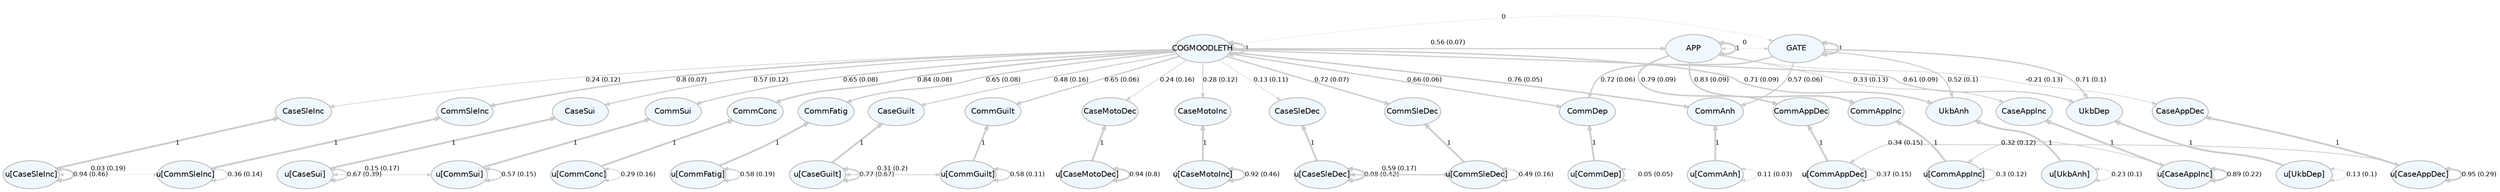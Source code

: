 digraph {

graph [layout = "dot",
       rankdir = "TB",
       outputorder = "edgesfirst",
       bgcolor = "white"]

node [fontname = "Helvetica",
      fontsize = "10",
      shape = "circle",
      fixedsize = "true",
      width = "0.5",
      style = "filled",
      fillcolor = "aliceblue",
      color = "gray70",
      fontcolor = "gray50"]

edge [fontname = "Helvetica",
     fontsize = "8",
     len = "1.5",
     color = "gray80",
     arrowsize = "0.5"]

rankdir = TB;
{rank=min; 1; 2; 3;}
{rank=same; 24; 25; 26; 27; 28; 29; 30; 31; 32; 33; 34; 35; 36; 37; 38; 39; 40; 41; 42; 43;}
{rank=max; 4; 5; 6; 7; 8; 9; 10; 11; 12; 13; 14; 15; 16; 17; 18; 19; 20; 21; 22; 23;}

  "1" [label = "APP", shape = "oval", width = "1", fontcolor = "black"] 
  "2" [label = "COGMOODLETH", shape = "oval", width = "1", fontcolor = "black"] 
  "3" [label = "GATE", shape = "oval", width = "1", fontcolor = "black"] 
  "4" [label = "u[CaseAppDec]", shape = "oval", width = "1", fontcolor = "black"] 
  "5" [label = "u[CaseAppInc]", shape = "oval", width = "1", fontcolor = "black"] 
  "6" [label = "u[CaseGuilt]", shape = "oval", width = "1", fontcolor = "black"] 
  "7" [label = "u[CaseMotoDec]", shape = "oval", width = "1", fontcolor = "black"] 
  "8" [label = "u[CaseMotoInc]", shape = "oval", width = "1", fontcolor = "black"] 
  "9" [label = "u[CaseSleDec]", shape = "oval", width = "1", fontcolor = "black"] 
  "10" [label = "u[CaseSleInc]", shape = "oval", width = "1", fontcolor = "black"] 
  "11" [label = "u[CaseSui]", shape = "oval", width = "1", fontcolor = "black"] 
  "12" [label = "u[CommAnh]", shape = "oval", width = "1", fontcolor = "black"] 
  "13" [label = "u[CommAppDec]", shape = "oval", width = "1", fontcolor = "black"] 
  "14" [label = "u[CommAppInc]", shape = "oval", width = "1", fontcolor = "black"] 
  "15" [label = "u[CommConc]", shape = "oval", width = "1", fontcolor = "black"] 
  "16" [label = "u[CommDep]", shape = "oval", width = "1", fontcolor = "black"] 
  "17" [label = "u[CommFatig]", shape = "oval", width = "1", fontcolor = "black"] 
  "18" [label = "u[CommGuilt]", shape = "oval", width = "1", fontcolor = "black"] 
  "19" [label = "u[CommSleDec]", shape = "oval", width = "1", fontcolor = "black"] 
  "20" [label = "u[CommSleInc]", shape = "oval", width = "1", fontcolor = "black"] 
  "21" [label = "u[CommSui]", shape = "oval", width = "1", fontcolor = "black"] 
  "22" [label = "u[UkbAnh]", shape = "oval", width = "1", fontcolor = "black"] 
  "23" [label = "u[UkbDep]", shape = "oval", width = "1", fontcolor = "black"] 
  "24" [label = "CaseAppDec", shape = "oval", width = "1", fontcolor = "black"] 
  "25" [label = "CaseAppInc", shape = "oval", width = "1", fontcolor = "black"] 
  "26" [label = "CommAppDec", shape = "oval", width = "1", fontcolor = "black"] 
  "27" [label = "CommAppInc", shape = "oval", width = "1", fontcolor = "black"] 
  "28" [label = "CaseGuilt", shape = "oval", width = "1", fontcolor = "black"] 
  "29" [label = "CaseMotoDec", shape = "oval", width = "1", fontcolor = "black"] 
  "30" [label = "CaseMotoInc", shape = "oval", width = "1", fontcolor = "black"] 
  "31" [label = "CaseSleDec", shape = "oval", width = "1", fontcolor = "black"] 
  "32" [label = "CaseSleInc", shape = "oval", width = "1", fontcolor = "black"] 
  "33" [label = "CaseSui", shape = "oval", width = "1", fontcolor = "black"] 
  "34" [label = "CommAnh", shape = "oval", width = "1", fontcolor = "black"] 
  "35" [label = "CommConc", shape = "oval", width = "1", fontcolor = "black"] 
  "36" [label = "CommDep", shape = "oval", width = "1", fontcolor = "black"] 
  "37" [label = "CommFatig", shape = "oval", width = "1", fontcolor = "black"] 
  "38" [label = "CommGuilt", shape = "oval", width = "1", fontcolor = "black"] 
  "39" [label = "CommSleDec", shape = "oval", width = "1", fontcolor = "black"] 
  "40" [label = "CommSleInc", shape = "oval", width = "1", fontcolor = "black"] 
  "41" [label = "CommSui", shape = "oval", width = "1", fontcolor = "black"] 
  "42" [label = "UkbAnh", shape = "oval", width = "1", fontcolor = "black"] 
  "43" [label = "UkbDep", shape = "oval", width = "1", fontcolor = "black"] 
"1"->"1" [label = "1", penwidth = "2.3", dir = "both"] 
"1"->"24" [label = "-0.21 (0.13)", penwidth = "0.729673255041296", dir = "forward"] 
"1"->"25" [label = "0.33 (0.13)", penwidth = "0.961392250687439", dir = "forward"] 
"1"->"26" [label = "0.79 (0.09)", penwidth = "1.88377649043044", dir = "forward"] 
"1"->"27" [label = "0.83 (0.09)", penwidth = "1.96927172031823", dir = "forward"] 
"1"->"3" [label = "0", penwidth = "0.3", dir = "both"] 
"2"->"1" [label = "0.56 (0.07)", penwidth = "1.42889489675163", dir = "both"] 
"2"->"2" [label = "1", penwidth = "2.3", dir = "both"] 
"2"->"28" [label = "0.48 (0.16)", penwidth = "1.26825692272774", dir = "forward"] 
"2"->"29" [label = "0.24 (0.16)", penwidth = "0.782380204561627", dir = "forward"] 
"2"->"30" [label = "0.28 (0.12)", penwidth = "0.869250773921991", dir = "forward"] 
"2"->"31" [label = "0.13 (0.11)", penwidth = "0.559930351330633", dir = "forward"] 
"2"->"32" [label = "0.24 (0.12)", penwidth = "0.783766494577579", dir = "forward"] 
"2"->"33" [label = "0.57 (0.12)", penwidth = "1.44159548439708", dir = "forward"] 
"2"->"34" [label = "0.76 (0.05)", penwidth = "1.81134676081904", dir = "forward"] 
"2"->"35" [label = "0.84 (0.08)", penwidth = "1.98225000896096", dir = "forward"] 
"2"->"36" [label = "0.66 (0.06)", penwidth = "1.61328718151113", dir = "forward"] 
"2"->"37" [label = "0.65 (0.08)", penwidth = "1.59619015752379", dir = "forward"] 
"2"->"38" [label = "0.65 (0.06)", penwidth = "1.6036762256997", dir = "forward"] 
"2"->"39" [label = "0.72 (0.07)", penwidth = "1.73425088113407", dir = "forward"] 
"2"->"40" [label = "0.8 (0.07)", penwidth = "1.89478258696201", dir = "forward"] 
"2"->"41" [label = "0.65 (0.08)", penwidth = "1.60850065902988", dir = "forward"] 
"2"->"3" [label = "0", penwidth = "0.3", dir = "both"] 
"2"->"42" [label = "0.71 (0.09)", penwidth = "1.72490055819051", dir = "forward"] 
"2"->"43" [label = "0.61 (0.09)", penwidth = "1.5165343001349", dir = "forward"] 
"3"->"34" [label = "0.57 (0.06)", penwidth = "1.43171209389369", dir = "forward"] 
"3"->"36" [label = "0.72 (0.06)", penwidth = "1.74309362854008", dir = "forward"] 
"3"->"3" [label = "1", penwidth = "2.3", dir = "both"] 
"3"->"42" [label = "0.52 (0.1)", penwidth = "1.33151416869128", dir = "forward"] 
"3"->"43" [label = "0.71 (0.1)", penwidth = "1.7108134434293", dir = "forward"] 
"4"->"24" [label = "1", penwidth = "2.3", dir = "forward"] 
"4"->"4" [label = "0.95 (0.29)", penwidth = "2.20769068208926", dir = "both"] 
"5"->"25" [label = "1", penwidth = "2.3", dir = "forward"] 
"5"->"5" [label = "0.89 (0.22)", penwidth = "2.08127999430881", dir = "both"] 
"6"->"28" [label = "1", penwidth = "2.3", dir = "forward"] 
"6"->"6" [label = "0.77 (0.67)", penwidth = "1.83125136008875", dir = "both"] 
"6"->"18" [label = "0.31 (0.2)", penwidth = "0.926053033256671", dir = "both"] 
"7"->"29" [label = "1", penwidth = "2.3", dir = "forward"] 
"7"->"7" [label = "0.94 (0.8)", penwidth = "2.18365355937631", dir = "both"] 
"8"->"30" [label = "1", penwidth = "2.3", dir = "forward"] 
"8"->"8" [label = "0.92 (0.46)", penwidth = "2.1379779171792", dir = "both"] 
"9"->"31" [label = "1", penwidth = "2.3", dir = "forward"] 
"9"->"9" [label = "0.98 (0.42)", penwidth = "2.26621983290484", dir = "both"] 
"9"->"19" [label = "0.59 (0.17)", penwidth = "1.48378499132579", dir = "both"] 
"10"->"32" [label = "1", penwidth = "2.3", dir = "forward"] 
"10"->"10" [label = "0.94 (0.46)", penwidth = "2.18298672014351", dir = "both"] 
"10"->"20" [label = "0.03 (0.19)", penwidth = "0.368423656720954", dir = "both"] 
"11"->"33" [label = "1", penwidth = "2.3", dir = "forward"] 
"11"->"11" [label = "0.67 (0.39)", penwidth = "1.6483794926456", dir = "both"] 
"11"->"21" [label = "0.15 (0.17)", penwidth = "0.592583114269782", dir = "both"] 
"12"->"34" [label = "1", penwidth = "2.3", dir = "forward"] 
"12"->"12" [label = "0.11 (0.03)", penwidth = "0.517530088208469", dir = "both"] 
"13"->"26" [label = "1", penwidth = "2.3", dir = "forward"] 
"13"->"4" [label = "0.34 (0.15)", penwidth = "0.986205612015272", dir = "both"] 
"13"->"13" [label = "0.37 (0.15)", penwidth = "1.04582473969418", dir = "both"] 
"14"->"27" [label = "1", penwidth = "2.3", dir = "forward"] 
"14"->"5" [label = "0.32 (0.12)", penwidth = "0.9309974426567", dir = "both"] 
"14"->"14" [label = "0.3 (0.12)", penwidth = "0.906766274137605", dir = "both"] 
"15"->"35" [label = "1", penwidth = "2.3", dir = "forward"] 
"15"->"15" [label = "0.29 (0.16)", penwidth = "0.885017682918562", dir = "both"] 
"16"->"36" [label = "1", penwidth = "2.3", dir = "forward"] 
"16"->"16" [label = "0.05 (0.05)", penwidth = "0.396377815813585", dir = "both"] 
"17"->"37" [label = "1", penwidth = "2.3", dir = "forward"] 
"17"->"17" [label = "0.58 (0.19)", penwidth = "1.45994613908294", dir = "both"] 
"18"->"38" [label = "1", penwidth = "2.3", dir = "forward"] 
"18"->"18" [label = "0.58 (0.11)", penwidth = "1.45021570054249", dir = "both"] 
"19"->"39" [label = "1", penwidth = "2.3", dir = "forward"] 
"19"->"19" [label = "0.49 (0.16)", penwidth = "1.27146021692294", dir = "both"] 
"20"->"40" [label = "1", penwidth = "2.3", dir = "forward"] 
"20"->"20" [label = "0.36 (0.14)", penwidth = "1.028333129318", dir = "both"] 
"21"->"41" [label = "1", penwidth = "2.3", dir = "forward"] 
"21"->"21" [label = "0.57 (0.15)", penwidth = "1.44391276616282", dir = "both"] 
"22"->"42" [label = "1", penwidth = "2.3", dir = "forward"] 
"22"->"22" [label = "0.23 (0.1)", penwidth = "0.752818437945894", dir = "both"] 
"23"->"43" [label = "1", penwidth = "2.3", dir = "forward"] 
"23"->"23" [label = "0.13 (0.1)", penwidth = "0.564824781778006", dir = "both"] 
}